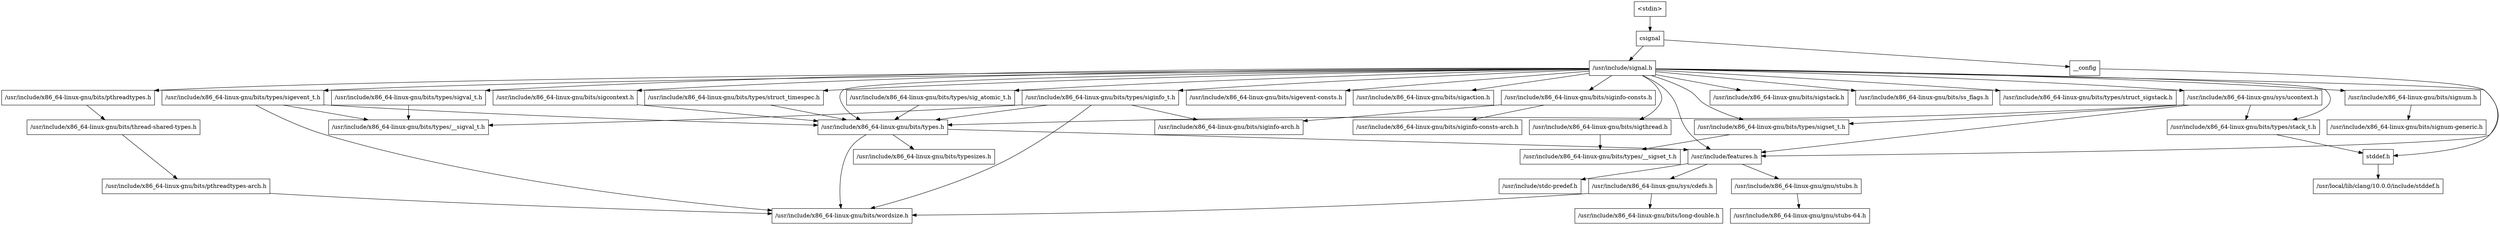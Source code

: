 digraph "dependencies" {
  header_0 [ shape="box", label="\<stdin\>" ];
  header_1 [ shape="box", label="csignal" ];
  header_11 [ shape="box", label="/usr/include/signal.h" ];
  header_12 [ shape="box", label="/usr/include/x86_64-linux-gnu/bits/types.h" ];
  header_13 [ shape="box", label="/usr/include/x86_64-linux-gnu/bits/typesizes.h" ];
  header_14 [ shape="box", label="/usr/include/x86_64-linux-gnu/bits/signum.h" ];
  header_15 [ shape="box", label="/usr/include/x86_64-linux-gnu/bits/signum-generic.h" ];
  header_16 [ shape="box", label="/usr/include/x86_64-linux-gnu/bits/types/sig_atomic_t.h" ];
  header_17 [ shape="box", label="/usr/include/x86_64-linux-gnu/bits/types/sigset_t.h" ];
  header_18 [ shape="box", label="/usr/include/x86_64-linux-gnu/bits/types/__sigset_t.h" ];
  header_19 [ shape="box", label="/usr/include/x86_64-linux-gnu/bits/types/struct_timespec.h" ];
  header_2 [ shape="box", label="__config" ];
  header_20 [ shape="box", label="/usr/include/x86_64-linux-gnu/bits/types/siginfo_t.h" ];
  header_21 [ shape="box", label="/usr/include/x86_64-linux-gnu/bits/types/__sigval_t.h" ];
  header_22 [ shape="box", label="/usr/include/x86_64-linux-gnu/bits/siginfo-arch.h" ];
  header_23 [ shape="box", label="/usr/include/x86_64-linux-gnu/bits/siginfo-consts.h" ];
  header_24 [ shape="box", label="/usr/include/x86_64-linux-gnu/bits/siginfo-consts-arch.h" ];
  header_25 [ shape="box", label="/usr/include/x86_64-linux-gnu/bits/types/sigval_t.h" ];
  header_26 [ shape="box", label="/usr/include/x86_64-linux-gnu/bits/types/sigevent_t.h" ];
  header_27 [ shape="box", label="/usr/include/x86_64-linux-gnu/bits/sigevent-consts.h" ];
  header_28 [ shape="box", label="/usr/include/x86_64-linux-gnu/bits/sigaction.h" ];
  header_29 [ shape="box", label="/usr/include/x86_64-linux-gnu/bits/sigcontext.h" ];
  header_3 [ shape="box", label="/usr/include/features.h" ];
  header_30 [ shape="box", label="stddef.h" ];
  header_31 [ shape="box", label="/usr/local/lib/clang/10.0.0/include/stddef.h" ];
  header_32 [ shape="box", label="/usr/include/x86_64-linux-gnu/bits/types/stack_t.h" ];
  header_33 [ shape="box", label="/usr/include/x86_64-linux-gnu/sys/ucontext.h" ];
  header_34 [ shape="box", label="/usr/include/x86_64-linux-gnu/bits/sigstack.h" ];
  header_35 [ shape="box", label="/usr/include/x86_64-linux-gnu/bits/ss_flags.h" ];
  header_36 [ shape="box", label="/usr/include/x86_64-linux-gnu/bits/types/struct_sigstack.h" ];
  header_37 [ shape="box", label="/usr/include/x86_64-linux-gnu/bits/pthreadtypes.h" ];
  header_38 [ shape="box", label="/usr/include/x86_64-linux-gnu/bits/thread-shared-types.h" ];
  header_39 [ shape="box", label="/usr/include/x86_64-linux-gnu/bits/pthreadtypes-arch.h" ];
  header_4 [ shape="box", label="/usr/include/stdc-predef.h" ];
  header_40 [ shape="box", label="/usr/include/x86_64-linux-gnu/bits/sigthread.h" ];
  header_5 [ shape="box", label="/usr/include/x86_64-linux-gnu/sys/cdefs.h" ];
  header_6 [ shape="box", label="/usr/include/x86_64-linux-gnu/bits/wordsize.h" ];
  header_7 [ shape="box", label="/usr/include/x86_64-linux-gnu/bits/long-double.h" ];
  header_8 [ shape="box", label="/usr/include/x86_64-linux-gnu/gnu/stubs.h" ];
  header_9 [ shape="box", label="/usr/include/x86_64-linux-gnu/gnu/stubs-64.h" ];
  header_29 -> header_12;
  header_25 -> header_21;
  header_26 -> header_6;
  header_26 -> header_21;
  header_26 -> header_12;
  header_20 -> header_6;
  header_20 -> header_21;
  header_20 -> header_12;
  header_20 -> header_22;
  header_23 -> header_24;
  header_23 -> header_22;
  header_40 -> header_18;
  header_33 -> header_17;
  header_33 -> header_32;
  header_33 -> header_3;
  header_33 -> header_12;
  header_38 -> header_39;
  header_39 -> header_6;
  header_5 -> header_6;
  header_5 -> header_7;
  header_2 -> header_3;
  header_3 -> header_4;
  header_3 -> header_5;
  header_3 -> header_8;
  header_0 -> header_1;
  header_1 -> header_2;
  header_1 -> header_11;
  header_8 -> header_9;
  header_14 -> header_15;
  header_16 -> header_12;
  header_17 -> header_18;
  header_37 -> header_38;
  header_11 -> header_14;
  header_11 -> header_16;
  header_11 -> header_17;
  header_11 -> header_29;
  header_11 -> header_28;
  header_11 -> header_12;
  header_11 -> header_25;
  header_11 -> header_37;
  header_11 -> header_27;
  header_11 -> header_26;
  header_11 -> header_32;
  header_11 -> header_19;
  header_11 -> header_23;
  header_11 -> header_20;
  header_11 -> header_35;
  header_11 -> header_36;
  header_11 -> header_30;
  header_11 -> header_3;
  header_11 -> header_40;
  header_11 -> header_33;
  header_11 -> header_34;
  header_12 -> header_6;
  header_12 -> header_3;
  header_12 -> header_13;
  header_32 -> header_30;
  header_19 -> header_12;
  header_30 -> header_31;
}